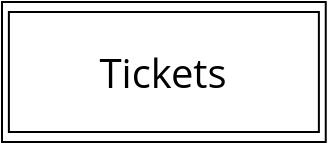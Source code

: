 <mxfile version="18.1.3" type="github">
  <diagram id="R2lEEEUBdFMjLlhIrx00" name="Page-1">
    <mxGraphModel dx="1038" dy="543" grid="1" gridSize="10" guides="1" tooltips="1" connect="1" arrows="1" fold="1" page="1" pageScale="1" pageWidth="850" pageHeight="1100" math="0" shadow="0" extFonts="Permanent Marker^https://fonts.googleapis.com/css?family=Permanent+Marker">
      <root>
        <mxCell id="0" />
        <mxCell id="1" parent="0" />
        <mxCell id="-V91luH7FTuImWQMiuqp-3" value="" style="group" vertex="1" connectable="0" parent="1">
          <mxGeometry x="344" y="260" width="161.88" height="70" as="geometry" />
        </mxCell>
        <mxCell id="-V91luH7FTuImWQMiuqp-2" value="" style="rounded=0;whiteSpace=wrap;html=1;" vertex="1" parent="-V91luH7FTuImWQMiuqp-3">
          <mxGeometry width="161.88" height="70" as="geometry" />
        </mxCell>
        <mxCell id="-V91luH7FTuImWQMiuqp-1" value="&lt;font data-font-src=&quot;https://fonts.googleapis.com/css?family=Open+Sans&quot; face=&quot;Open Sans&quot; style=&quot;font-size: 20px;&quot;&gt;Tickets&lt;/font&gt;" style="rounded=0;whiteSpace=wrap;html=1;" vertex="1" parent="-V91luH7FTuImWQMiuqp-3">
          <mxGeometry x="3.44" y="5" width="155" height="60" as="geometry" />
        </mxCell>
      </root>
    </mxGraphModel>
  </diagram>
</mxfile>
